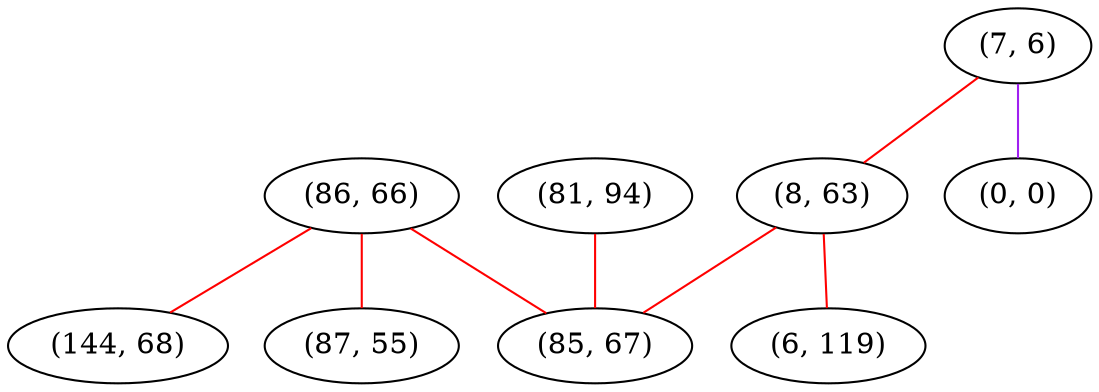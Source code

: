 graph "" {
"(86, 66)";
"(144, 68)";
"(7, 6)";
"(81, 94)";
"(87, 55)";
"(8, 63)";
"(85, 67)";
"(0, 0)";
"(6, 119)";
"(86, 66)" -- "(144, 68)"  [color=red, key=0, weight=1];
"(86, 66)" -- "(87, 55)"  [color=red, key=0, weight=1];
"(86, 66)" -- "(85, 67)"  [color=red, key=0, weight=1];
"(7, 6)" -- "(0, 0)"  [color=purple, key=0, weight=4];
"(7, 6)" -- "(8, 63)"  [color=red, key=0, weight=1];
"(81, 94)" -- "(85, 67)"  [color=red, key=0, weight=1];
"(8, 63)" -- "(6, 119)"  [color=red, key=0, weight=1];
"(8, 63)" -- "(85, 67)"  [color=red, key=0, weight=1];
}
